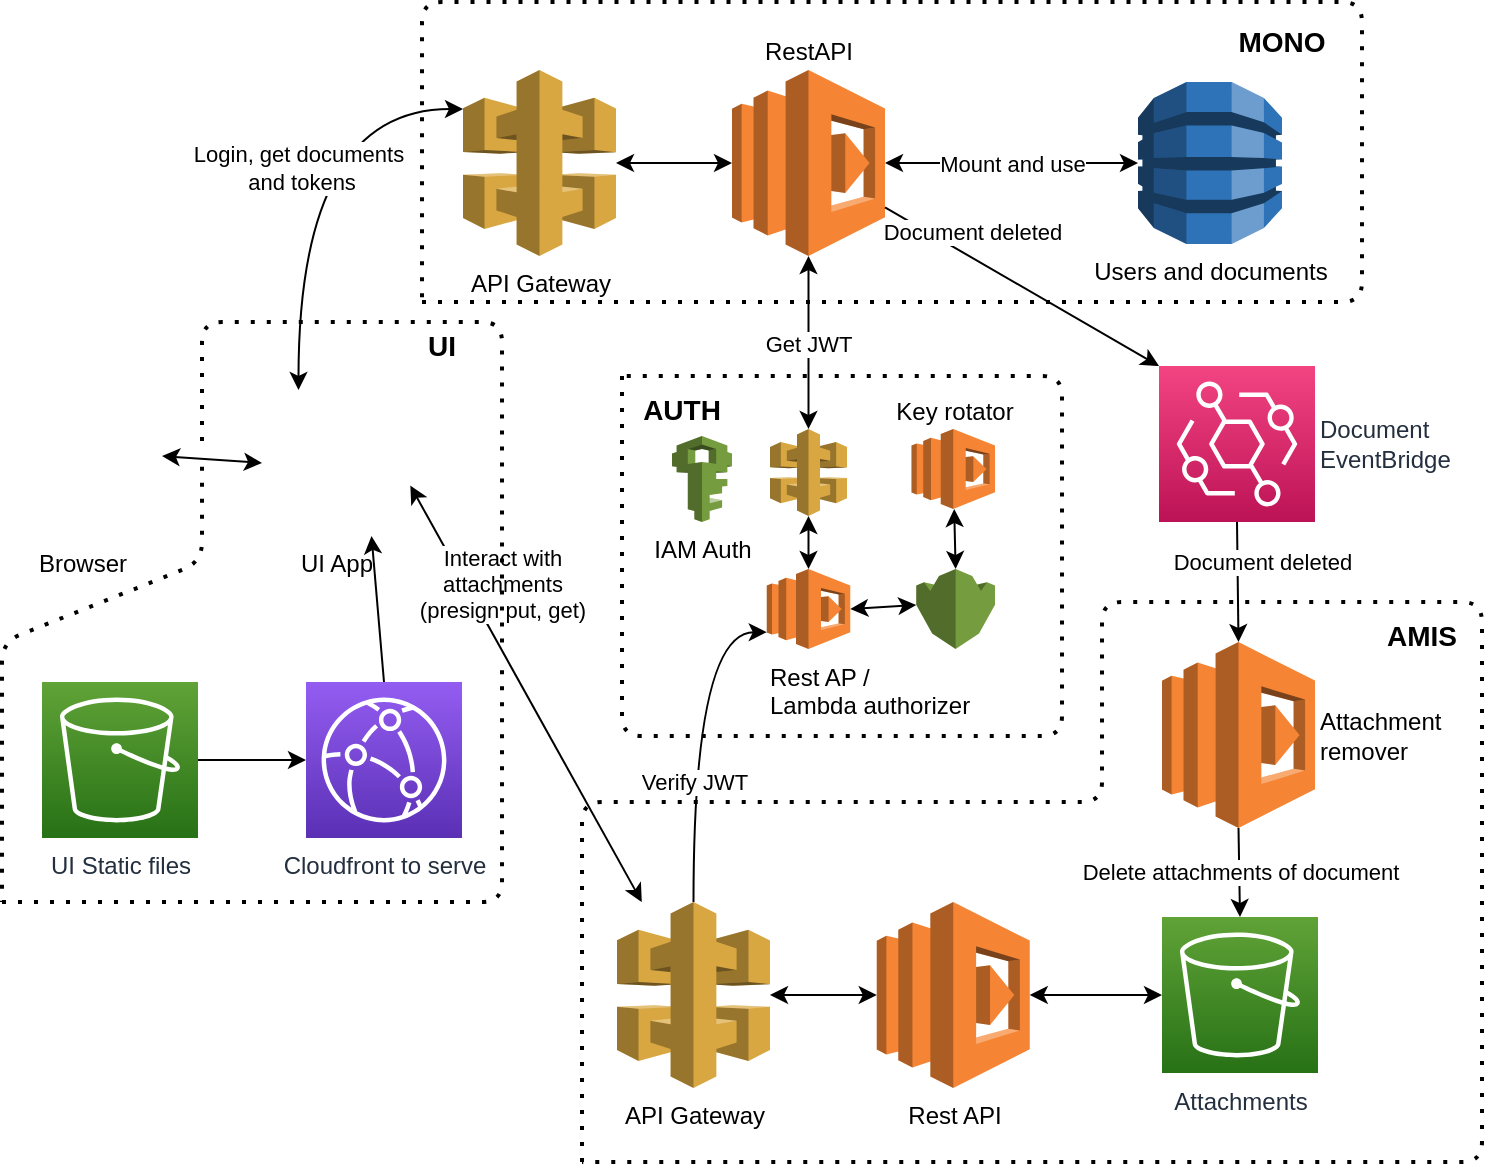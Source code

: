 <mxfile version="14.1.8" type="device"><diagram id="4nD24kyhNnZfybOpgB32" name="Page-1"><mxGraphModel dx="786" dy="1399" grid="1" gridSize="10" guides="1" tooltips="1" connect="1" arrows="1" fold="1" page="1" pageScale="1" pageWidth="1169" pageHeight="827" math="0" shadow="0"><root><mxCell id="0"/><mxCell id="1" parent="0"/><mxCell id="bThmeE2XEwV2gDHUvzQi-26" value="Mount and use" style="edgeStyle=none;rounded=0;orthogonalLoop=1;jettySize=auto;html=1;startArrow=classic;startFill=1;exitX=1;exitY=0.5;exitDx=0;exitDy=0;exitPerimeter=0;entryX=0;entryY=0.5;entryDx=0;entryDy=0;entryPerimeter=0;" parent="1" source="bThmeE2XEwV2gDHUvzQi-2" target="bThmeE2XEwV2gDHUvzQi-29" edge="1"><mxGeometry relative="1" as="geometry"><mxPoint x="550" y="191.5" as="targetPoint"/></mxGeometry></mxCell><mxCell id="bThmeE2XEwV2gDHUvzQi-47" value="Get JWT" style="rounded=0;orthogonalLoop=1;jettySize=auto;html=1;startArrow=classic;startFill=1;" parent="1" source="bThmeE2XEwV2gDHUvzQi-2" target="bThmeE2XEwV2gDHUvzQi-55" edge="1"><mxGeometry relative="1" as="geometry"/></mxCell><mxCell id="bThmeE2XEwV2gDHUvzQi-2" value="RestAPI" style="outlineConnect=0;dashed=0;verticalLabelPosition=top;verticalAlign=bottom;align=center;html=1;shape=mxgraph.aws3.lambda;fillColor=#F58534;gradientColor=none;labelPosition=center;" parent="1" vertex="1"><mxGeometry x="375" y="14" width="76.5" height="93" as="geometry"/></mxCell><mxCell id="bThmeE2XEwV2gDHUvzQi-4" style="rounded=0;orthogonalLoop=1;jettySize=auto;html=1;entryX=0;entryY=0.5;entryDx=0;entryDy=0;entryPerimeter=0;startArrow=classic;startFill=1;" parent="1" source="bThmeE2XEwV2gDHUvzQi-3" target="bThmeE2XEwV2gDHUvzQi-2" edge="1"><mxGeometry relative="1" as="geometry"/></mxCell><mxCell id="bThmeE2XEwV2gDHUvzQi-7" style="edgeStyle=none;rounded=0;orthogonalLoop=1;jettySize=auto;html=1;entryX=1;entryY=0.5;entryDx=0;entryDy=0;startArrow=classic;startFill=1;exitX=0;exitY=0.5;exitDx=0;exitDy=0;" parent="1" source="bThmeE2XEwV2gDHUvzQi-37" target="bThmeE2XEwV2gDHUvzQi-36" edge="1"><mxGeometry relative="1" as="geometry"/></mxCell><mxCell id="bThmeE2XEwV2gDHUvzQi-3" value="API Gateway" style="outlineConnect=0;dashed=0;verticalLabelPosition=bottom;verticalAlign=top;align=center;html=1;shape=mxgraph.aws3.api_gateway;fillColor=#D9A741;gradientColor=none;" parent="1" vertex="1"><mxGeometry x="240.5" y="14" width="76.5" height="93" as="geometry"/></mxCell><mxCell id="bThmeE2XEwV2gDHUvzQi-19" value="Attachments" style="points=[[0,0,0],[0.25,0,0],[0.5,0,0],[0.75,0,0],[1,0,0],[0,1,0],[0.25,1,0],[0.5,1,0],[0.75,1,0],[1,1,0],[0,0.25,0],[0,0.5,0],[0,0.75,0],[1,0.25,0],[1,0.5,0],[1,0.75,0]];outlineConnect=0;fontColor=#232F3E;gradientColor=#60A337;gradientDirection=north;fillColor=#277116;strokeColor=#ffffff;dashed=0;verticalLabelPosition=bottom;verticalAlign=top;align=center;html=1;fontSize=12;fontStyle=0;aspect=fixed;shape=mxgraph.aws4.resourceIcon;resIcon=mxgraph.aws4.s3;" parent="1" vertex="1"><mxGeometry x="590" y="437.5" width="78" height="78" as="geometry"/></mxCell><mxCell id="bThmeE2XEwV2gDHUvzQi-29" value="Users and documents" style="outlineConnect=0;dashed=0;verticalLabelPosition=bottom;verticalAlign=top;align=center;html=1;shape=mxgraph.aws3.dynamo_db;fillColor=#2E73B8;gradientColor=none;" parent="1" vertex="1"><mxGeometry x="578" y="20" width="72" height="81" as="geometry"/></mxCell><mxCell id="bThmeE2XEwV2gDHUvzQi-32" value="Cloudfront to serve" style="points=[[0,0,0],[0.25,0,0],[0.5,0,0],[0.75,0,0],[1,0,0],[0,1,0],[0.25,1,0],[0.5,1,0],[0.75,1,0],[1,1,0],[0,0.25,0],[0,0.5,0],[0,0.75,0],[1,0.25,0],[1,0.5,0],[1,0.75,0]];outlineConnect=0;fontColor=#232F3E;gradientColor=#945DF2;gradientDirection=north;fillColor=#5A30B5;strokeColor=#ffffff;dashed=0;verticalLabelPosition=bottom;verticalAlign=top;align=center;html=1;fontSize=12;fontStyle=0;aspect=fixed;shape=mxgraph.aws4.resourceIcon;resIcon=mxgraph.aws4.cloudfront;" parent="1" vertex="1"><mxGeometry x="162" y="320" width="78" height="78" as="geometry"/></mxCell><mxCell id="bThmeE2XEwV2gDHUvzQi-33" value="UI Static files" style="points=[[0,0,0],[0.25,0,0],[0.5,0,0],[0.75,0,0],[1,0,0],[0,1,0],[0.25,1,0],[0.5,1,0],[0.75,1,0],[1,1,0],[0,0.25,0],[0,0.5,0],[0,0.75,0],[1,0.25,0],[1,0.5,0],[1,0.75,0]];outlineConnect=0;fontColor=#232F3E;gradientColor=#60A337;gradientDirection=north;fillColor=#277116;strokeColor=#ffffff;dashed=0;verticalLabelPosition=bottom;verticalAlign=top;align=center;html=1;fontSize=12;fontStyle=0;aspect=fixed;shape=mxgraph.aws4.resourceIcon;resIcon=mxgraph.aws4.s3;" parent="1" vertex="1"><mxGeometry x="30" y="320" width="78" height="78" as="geometry"/></mxCell><mxCell id="bThmeE2XEwV2gDHUvzQi-36" value="Browser" style="shape=image;html=1;verticalAlign=top;verticalLabelPosition=bottom;labelBackgroundColor=#ffffff;imageAspect=0;aspect=fixed;image=https://cdn1.iconfinder.com/data/icons/all_google_icons_symbols_by_carlosjj-du/128/chromium.png;align=center;" parent="1" vertex="1"><mxGeometry x="10" y="167" width="80" height="80" as="geometry"/></mxCell><mxCell id="bThmeE2XEwV2gDHUvzQi-37" value="UI App" style="shape=image;html=1;verticalAlign=top;verticalLabelPosition=bottom;labelBackgroundColor=#ffffff;imageAspect=0;aspect=fixed;image=https://cdn4.iconfinder.com/data/icons/logos-and-brands/512/367_Vuejs_logo-128.png;align=center;" parent="1" vertex="1"><mxGeometry x="140" y="174" width="73" height="73" as="geometry"/></mxCell><mxCell id="bThmeE2XEwV2gDHUvzQi-38" value="Login, get documents&lt;br&gt;&amp;nbsp;and&amp;nbsp;tokens" style="rounded=0;orthogonalLoop=1;jettySize=auto;html=1;edgeStyle=orthogonalEdgeStyle;curved=1;exitX=0.25;exitY=0;exitDx=0;exitDy=0;entryX=0;entryY=0.21;entryDx=0;entryDy=0;entryPerimeter=0;startArrow=classic;startFill=1;" parent="1" source="bThmeE2XEwV2gDHUvzQi-37" target="bThmeE2XEwV2gDHUvzQi-3" edge="1"><mxGeometry relative="1" as="geometry"><mxPoint x="120" y="126.08" as="sourcePoint"/><mxPoint x="178.5" y="126.08" as="targetPoint"/></mxGeometry></mxCell><mxCell id="bThmeE2XEwV2gDHUvzQi-39" style="rounded=0;orthogonalLoop=1;jettySize=auto;html=1;entryX=0.75;entryY=1;entryDx=0;entryDy=0;exitX=0.5;exitY=0;exitDx=0;exitDy=0;exitPerimeter=0;" parent="1" source="bThmeE2XEwV2gDHUvzQi-32" target="bThmeE2XEwV2gDHUvzQi-37" edge="1"><mxGeometry relative="1" as="geometry"><mxPoint x="240" y="270" as="sourcePoint"/><mxPoint x="298.5" y="270" as="targetPoint"/></mxGeometry></mxCell><mxCell id="bThmeE2XEwV2gDHUvzQi-40" style="rounded=0;orthogonalLoop=1;jettySize=auto;html=1;entryX=0;entryY=0.5;entryDx=0;entryDy=0;exitX=1;exitY=0.5;exitDx=0;exitDy=0;exitPerimeter=0;entryPerimeter=0;" parent="1" source="bThmeE2XEwV2gDHUvzQi-33" target="bThmeE2XEwV2gDHUvzQi-32" edge="1"><mxGeometry relative="1" as="geometry"><mxPoint x="211.0" y="330" as="sourcePoint"/><mxPoint x="184.75" y="253.5" as="targetPoint"/></mxGeometry></mxCell><mxCell id="bThmeE2XEwV2gDHUvzQi-41" value="API Gateway" style="outlineConnect=0;dashed=0;verticalLabelPosition=bottom;verticalAlign=top;align=center;html=1;shape=mxgraph.aws3.api_gateway;fillColor=#D9A741;gradientColor=none;" parent="1" vertex="1"><mxGeometry x="317.5" y="430" width="76.5" height="93" as="geometry"/></mxCell><mxCell id="bThmeE2XEwV2gDHUvzQi-42" value="Rest API" style="outlineConnect=0;dashed=0;verticalLabelPosition=bottom;verticalAlign=top;align=center;html=1;shape=mxgraph.aws3.lambda;fillColor=#F58534;gradientColor=none;labelPosition=center;" parent="1" vertex="1"><mxGeometry x="447.38" y="430" width="76.5" height="93" as="geometry"/></mxCell><mxCell id="bThmeE2XEwV2gDHUvzQi-44" value="Rest AP / &lt;br&gt;Lambda authorizer" style="outlineConnect=0;dashed=0;verticalLabelPosition=bottom;verticalAlign=top;align=left;html=1;shape=mxgraph.aws3.lambda;fillColor=#F58534;gradientColor=none;labelPosition=center;" parent="1" vertex="1"><mxGeometry x="392.38" y="263.5" width="41.75" height="40" as="geometry"/></mxCell><mxCell id="bThmeE2XEwV2gDHUvzQi-45" value="Attachment&lt;br&gt;remover" style="outlineConnect=0;dashed=0;verticalLabelPosition=middle;verticalAlign=middle;align=left;html=1;shape=mxgraph.aws3.lambda;fillColor=#F58534;gradientColor=none;labelPosition=right;" parent="1" vertex="1"><mxGeometry x="590" y="300" width="76.5" height="93" as="geometry"/></mxCell><mxCell id="bThmeE2XEwV2gDHUvzQi-48" value="Interact with &lt;br&gt;attachments&lt;br&gt;(presign put, get)" style="rounded=0;orthogonalLoop=1;jettySize=auto;html=1;startArrow=classic;startFill=1;exitX=1.016;exitY=0.655;exitDx=0;exitDy=0;exitPerimeter=0;" parent="1" source="bThmeE2XEwV2gDHUvzQi-37" target="bThmeE2XEwV2gDHUvzQi-41" edge="1"><mxGeometry x="-0.459" y="17" relative="1" as="geometry"><mxPoint x="423.25" y="183" as="sourcePoint"/><mxPoint x="423.25" y="230" as="targetPoint"/><mxPoint y="1" as="offset"/></mxGeometry></mxCell><mxCell id="bThmeE2XEwV2gDHUvzQi-50" value="Verify JWT" style="rounded=0;orthogonalLoop=1;jettySize=auto;html=1;startArrow=classic;startFill=1;exitX=0;exitY=0.79;exitDx=0;exitDy=0;exitPerimeter=0;edgeStyle=orthogonalEdgeStyle;curved=1;endArrow=none;endFill=0;" parent="1" source="bThmeE2XEwV2gDHUvzQi-44" target="bThmeE2XEwV2gDHUvzQi-41" edge="1"><mxGeometry x="0.3" relative="1" as="geometry"><mxPoint x="204.168" y="228.315" as="sourcePoint"/><mxPoint x="311.518" y="370" as="targetPoint"/><mxPoint as="offset"/></mxGeometry></mxCell><mxCell id="bThmeE2XEwV2gDHUvzQi-51" style="rounded=0;orthogonalLoop=1;jettySize=auto;html=1;entryX=0;entryY=0.5;entryDx=0;entryDy=0;entryPerimeter=0;startArrow=classic;startFill=1;" parent="1" source="bThmeE2XEwV2gDHUvzQi-41" target="bThmeE2XEwV2gDHUvzQi-42" edge="1"><mxGeometry relative="1" as="geometry"><mxPoint x="326.5" y="136.5" as="sourcePoint"/><mxPoint x="385" y="136.5" as="targetPoint"/></mxGeometry></mxCell><mxCell id="bThmeE2XEwV2gDHUvzQi-52" style="rounded=0;orthogonalLoop=1;jettySize=auto;html=1;entryX=0;entryY=0.5;entryDx=0;entryDy=0;entryPerimeter=0;startArrow=classic;startFill=1;exitX=1;exitY=0.5;exitDx=0;exitDy=0;exitPerimeter=0;" parent="1" source="bThmeE2XEwV2gDHUvzQi-42" target="bThmeE2XEwV2gDHUvzQi-19" edge="1"><mxGeometry relative="1" as="geometry"><mxPoint x="530" y="422" as="sourcePoint"/><mxPoint x="600" y="433.97" as="targetPoint"/></mxGeometry></mxCell><mxCell id="bThmeE2XEwV2gDHUvzQi-54" value="IAM Auth" style="outlineConnect=0;dashed=0;verticalLabelPosition=bottom;verticalAlign=top;align=center;html=1;shape=mxgraph.aws3.iam;fillColor=#759C3E;gradientColor=none;" parent="1" vertex="1"><mxGeometry x="345" y="197" width="30" height="43" as="geometry"/></mxCell><mxCell id="bThmeE2XEwV2gDHUvzQi-55" value="" style="outlineConnect=0;dashed=0;verticalLabelPosition=bottom;verticalAlign=top;align=center;html=1;shape=mxgraph.aws3.api_gateway;fillColor=#D9A741;gradientColor=none;" parent="1" vertex="1"><mxGeometry x="394" y="193.5" width="38.5" height="43.5" as="geometry"/></mxCell><mxCell id="bThmeE2XEwV2gDHUvzQi-64" style="rounded=0;orthogonalLoop=1;jettySize=auto;html=1;startArrow=classic;startFill=1;exitX=0.5;exitY=1;exitDx=0;exitDy=0;exitPerimeter=0;" parent="1" source="bThmeE2XEwV2gDHUvzQi-55" target="bThmeE2XEwV2gDHUvzQi-44" edge="1"><mxGeometry relative="1" as="geometry"><mxPoint x="326.5" y="104.012" as="sourcePoint"/><mxPoint x="385" y="89.5" as="targetPoint"/></mxGeometry></mxCell><mxCell id="bThmeE2XEwV2gDHUvzQi-66" value="Document deleted" style="rounded=0;orthogonalLoop=1;jettySize=auto;html=1;startArrow=classic;startFill=1;endArrow=none;endFill=0;exitX=0;exitY=0;exitDx=0;exitDy=0;exitPerimeter=0;" parent="1" target="bThmeE2XEwV2gDHUvzQi-2" edge="1" source="LDao-yfN2T0sZnaLh0W3-1"><mxGeometry x="0.462" y="-12" relative="1" as="geometry"><mxPoint x="570" y="170" as="sourcePoint"/><mxPoint x="500" y="167" as="targetPoint"/><mxPoint y="1" as="offset"/></mxGeometry></mxCell><mxCell id="bThmeE2XEwV2gDHUvzQi-67" value="Document deleted" style="rounded=0;orthogonalLoop=1;jettySize=auto;html=1;startArrow=classic;startFill=1;endArrow=none;endFill=0;exitX=0.5;exitY=0;exitDx=0;exitDy=0;exitPerimeter=0;entryX=0.5;entryY=1;entryDx=0;entryDy=0;entryPerimeter=0;" parent="1" source="bThmeE2XEwV2gDHUvzQi-45" edge="1" target="LDao-yfN2T0sZnaLh0W3-1"><mxGeometry x="0.328" y="-12" relative="1" as="geometry"><mxPoint x="584.5" y="222.256" as="sourcePoint"/><mxPoint x="609" y="218" as="targetPoint"/><mxPoint as="offset"/></mxGeometry></mxCell><mxCell id="bThmeE2XEwV2gDHUvzQi-68" value="Delete attachments of document" style="rounded=0;orthogonalLoop=1;jettySize=auto;html=1;startArrow=classic;startFill=1;endArrow=none;endFill=0;exitX=0.5;exitY=0;exitDx=0;exitDy=0;exitPerimeter=0;entryX=0.5;entryY=1;entryDx=0;entryDy=0;entryPerimeter=0;" parent="1" source="bThmeE2XEwV2gDHUvzQi-19" target="bThmeE2XEwV2gDHUvzQi-45" edge="1"><mxGeometry relative="1" as="geometry"><mxPoint x="619.75" y="270" as="sourcePoint"/><mxPoint x="619" y="228" as="targetPoint"/></mxGeometry></mxCell><mxCell id="bThmeE2XEwV2gDHUvzQi-71" value="Key rotator" style="outlineConnect=0;dashed=0;verticalLabelPosition=top;verticalAlign=bottom;align=center;html=1;shape=mxgraph.aws3.lambda;fillColor=#F58534;gradientColor=none;labelPosition=center;" parent="1" vertex="1"><mxGeometry x="464.75" y="193.5" width="41.75" height="40" as="geometry"/></mxCell><mxCell id="bThmeE2XEwV2gDHUvzQi-74" value="" style="outlineConnect=0;dashed=0;verticalLabelPosition=bottom;verticalAlign=top;align=center;html=1;shape=mxgraph.aws3.kms;fillColor=#759C3E;gradientColor=none;" parent="1" vertex="1"><mxGeometry x="467.12" y="263.5" width="39.38" height="40" as="geometry"/></mxCell><mxCell id="bThmeE2XEwV2gDHUvzQi-75" style="rounded=0;orthogonalLoop=1;jettySize=auto;html=1;startArrow=classic;startFill=1;entryX=0.5;entryY=0;entryDx=0;entryDy=0;entryPerimeter=0;" parent="1" source="bThmeE2XEwV2gDHUvzQi-71" target="bThmeE2XEwV2gDHUvzQi-74" edge="1"><mxGeometry relative="1" as="geometry"><mxPoint x="423.25" y="247" as="sourcePoint"/><mxPoint x="423.253" y="273.5" as="targetPoint"/></mxGeometry></mxCell><mxCell id="bThmeE2XEwV2gDHUvzQi-76" style="rounded=0;orthogonalLoop=1;jettySize=auto;html=1;startArrow=classic;startFill=1;exitX=1;exitY=0.5;exitDx=0;exitDy=0;exitPerimeter=0;entryX=0;entryY=0.45;entryDx=0;entryDy=0;entryPerimeter=0;" parent="1" source="bThmeE2XEwV2gDHUvzQi-44" target="bThmeE2XEwV2gDHUvzQi-74" edge="1"><mxGeometry relative="1" as="geometry"><mxPoint x="495.627" y="243.5" as="sourcePoint"/><mxPoint x="470" y="281" as="targetPoint"/></mxGeometry></mxCell><mxCell id="LDao-yfN2T0sZnaLh0W3-1" value="Document&lt;br&gt;EventBridge" style="points=[[0,0,0],[0.25,0,0],[0.5,0,0],[0.75,0,0],[1,0,0],[0,1,0],[0.25,1,0],[0.5,1,0],[0.75,1,0],[1,1,0],[0,0.25,0],[0,0.5,0],[0,0.75,0],[1,0.25,0],[1,0.5,0],[1,0.75,0]];outlineConnect=0;fontColor=#232F3E;gradientColor=#F34482;gradientDirection=north;fillColor=#BC1356;strokeColor=#ffffff;dashed=0;verticalLabelPosition=middle;verticalAlign=middle;align=left;html=1;fontSize=12;fontStyle=0;aspect=fixed;shape=mxgraph.aws4.resourceIcon;resIcon=mxgraph.aws4.eventbridge;labelPosition=right;" parent="1" vertex="1"><mxGeometry x="588.5" y="162" width="78" height="78" as="geometry"/></mxCell><mxCell id="LDao-yfN2T0sZnaLh0W3-2" value="" style="endArrow=none;dashed=1;html=1;dashPattern=1 3;strokeWidth=2;" parent="1" edge="1"><mxGeometry width="50" height="50" relative="1" as="geometry"><mxPoint x="300" y="560" as="sourcePoint"/><mxPoint x="300" y="560" as="targetPoint"/><Array as="points"><mxPoint x="300" y="380"/><mxPoint x="560" y="380"/><mxPoint x="560" y="280"/><mxPoint x="750" y="280"/><mxPoint x="750" y="560"/></Array></mxGeometry></mxCell><mxCell id="LDao-yfN2T0sZnaLh0W3-3" value="" style="endArrow=none;dashed=1;html=1;dashPattern=1 3;strokeWidth=2;rounded=1;jumpStyle=gap;" parent="1" edge="1"><mxGeometry width="50" height="50" relative="1" as="geometry"><mxPoint x="10" y="430" as="sourcePoint"/><mxPoint x="10" y="430" as="targetPoint"/><Array as="points"><mxPoint x="260" y="430"/><mxPoint x="260" y="230"/><mxPoint x="260" y="140"/><mxPoint x="200" y="140"/><mxPoint x="110" y="140"/><mxPoint x="110" y="260"/><mxPoint x="10" y="300"/></Array></mxGeometry></mxCell><mxCell id="LDao-yfN2T0sZnaLh0W3-5" value="&lt;b&gt;&lt;font style=&quot;font-size: 14px&quot;&gt;UI&lt;/font&gt;&lt;/b&gt;" style="text;html=1;strokeColor=none;fillColor=none;align=center;verticalAlign=middle;whiteSpace=wrap;rounded=0;" parent="1" vertex="1"><mxGeometry x="210" y="142" width="40" height="20" as="geometry"/></mxCell><mxCell id="BcTZ_dlRUWB026lvlH_N-2" value="" style="endArrow=none;dashed=1;html=1;dashPattern=1 3;strokeWidth=2;" edge="1" parent="1"><mxGeometry width="50" height="50" relative="1" as="geometry"><mxPoint x="220" y="130" as="sourcePoint"/><mxPoint x="220" y="130" as="targetPoint"/><Array as="points"><mxPoint x="690" y="130"/><mxPoint x="690" y="-20"/><mxPoint x="220" y="-20"/></Array></mxGeometry></mxCell><mxCell id="BcTZ_dlRUWB026lvlH_N-4" value="&lt;b&gt;&lt;font style=&quot;font-size: 14px&quot;&gt;AMIS&lt;/font&gt;&lt;/b&gt;" style="text;html=1;strokeColor=none;fillColor=none;align=center;verticalAlign=middle;whiteSpace=wrap;rounded=0;" vertex="1" parent="1"><mxGeometry x="700" y="286.5" width="40" height="20" as="geometry"/></mxCell><mxCell id="BcTZ_dlRUWB026lvlH_N-5" value="&lt;b&gt;&lt;font style=&quot;font-size: 14px&quot;&gt;MONO&lt;/font&gt;&lt;/b&gt;" style="text;html=1;strokeColor=none;fillColor=none;align=center;verticalAlign=middle;whiteSpace=wrap;rounded=0;" vertex="1" parent="1"><mxGeometry x="630" y="-10" width="40" height="20" as="geometry"/></mxCell><mxCell id="BcTZ_dlRUWB026lvlH_N-6" value="" style="endArrow=none;dashed=1;html=1;dashPattern=1 3;strokeWidth=2;" edge="1" parent="1"><mxGeometry width="50" height="50" relative="1" as="geometry"><mxPoint x="320" y="167" as="sourcePoint"/><mxPoint x="320" y="167" as="targetPoint"/><Array as="points"><mxPoint x="320" y="347"/><mxPoint x="540" y="347"/><mxPoint x="540" y="167"/></Array></mxGeometry></mxCell><mxCell id="BcTZ_dlRUWB026lvlH_N-7" value="&lt;b&gt;&lt;font style=&quot;font-size: 14px&quot;&gt;AUTH&lt;/font&gt;&lt;/b&gt;" style="text;html=1;strokeColor=none;fillColor=none;align=center;verticalAlign=middle;whiteSpace=wrap;rounded=0;" vertex="1" parent="1"><mxGeometry x="330" y="173.5" width="40" height="20" as="geometry"/></mxCell></root></mxGraphModel></diagram></mxfile>